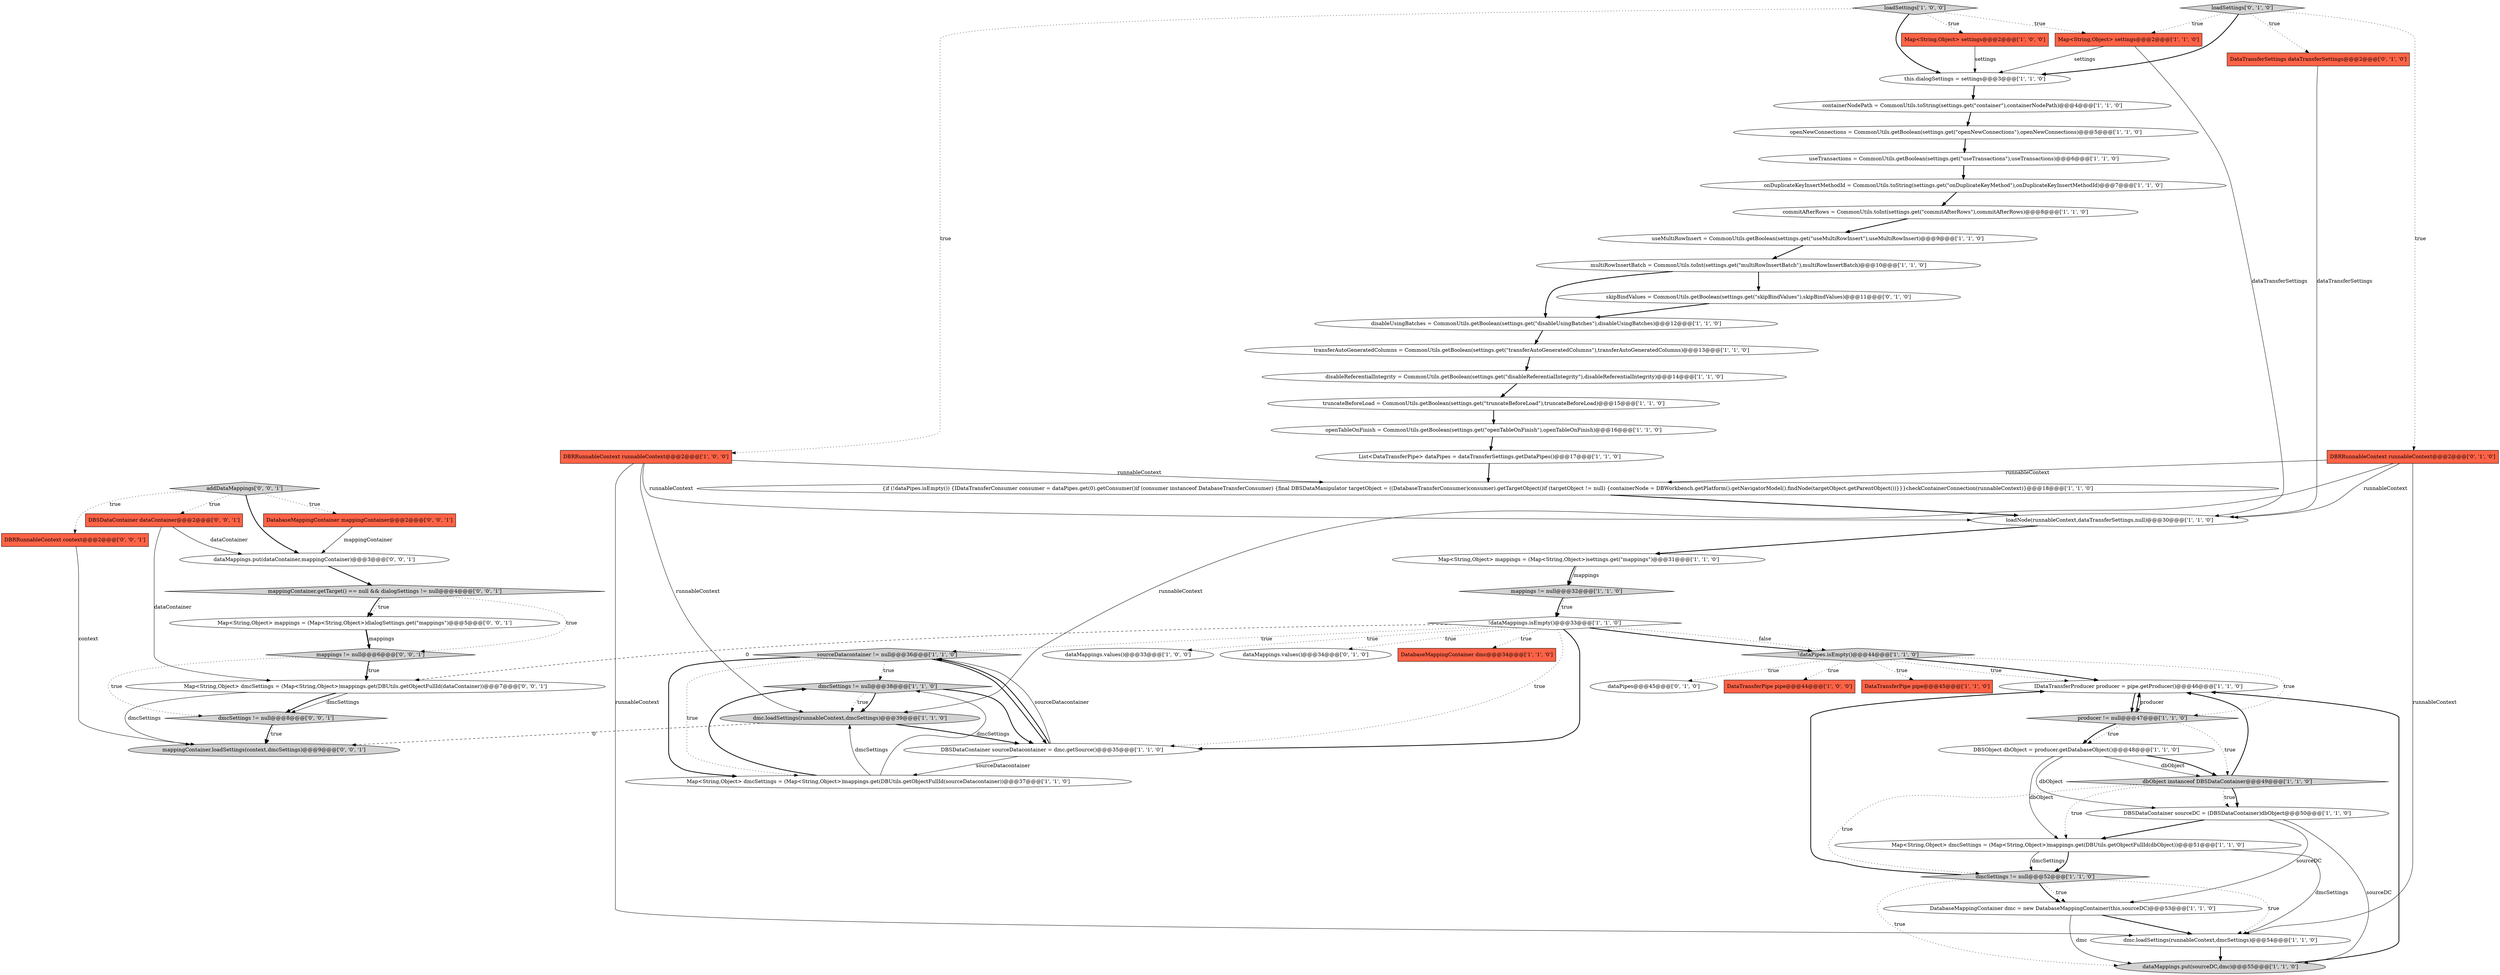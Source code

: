 digraph {
33 [style = filled, label = "disableUsingBatches = CommonUtils.getBoolean(settings.get(\"disableUsingBatches\"),disableUsingBatches)@@@12@@@['1', '1', '0']", fillcolor = white, shape = ellipse image = "AAA0AAABBB1BBB"];
4 [style = filled, label = "IDataTransferProducer producer = pipe.getProducer()@@@46@@@['1', '1', '0']", fillcolor = white, shape = ellipse image = "AAA0AAABBB1BBB"];
20 [style = filled, label = "dmcSettings != null@@@38@@@['1', '1', '0']", fillcolor = lightgray, shape = diamond image = "AAA0AAABBB1BBB"];
31 [style = filled, label = "truncateBeforeLoad = CommonUtils.getBoolean(settings.get(\"truncateBeforeLoad\"),truncateBeforeLoad)@@@15@@@['1', '1', '0']", fillcolor = white, shape = ellipse image = "AAA0AAABBB1BBB"];
28 [style = filled, label = "sourceDatacontainer != null@@@36@@@['1', '1', '0']", fillcolor = lightgray, shape = diamond image = "AAA0AAABBB1BBB"];
49 [style = filled, label = "dataMappings.put(dataContainer,mappingContainer)@@@3@@@['0', '0', '1']", fillcolor = white, shape = ellipse image = "AAA0AAABBB3BBB"];
21 [style = filled, label = "!dataPipes.isEmpty()@@@44@@@['1', '1', '0']", fillcolor = lightgray, shape = diamond image = "AAA0AAABBB1BBB"];
10 [style = filled, label = "dmc.loadSettings(runnableContext,dmcSettings)@@@54@@@['1', '1', '0']", fillcolor = white, shape = ellipse image = "AAA0AAABBB1BBB"];
40 [style = filled, label = "DatabaseMappingContainer dmc = new DatabaseMappingContainer(this,sourceDC)@@@53@@@['1', '1', '0']", fillcolor = white, shape = ellipse image = "AAA0AAABBB1BBB"];
30 [style = filled, label = "onDuplicateKeyInsertMethodId = CommonUtils.toString(settings.get(\"onDuplicateKeyMethod\"),onDuplicateKeyInsertMethodId)@@@7@@@['1', '1', '0']", fillcolor = white, shape = ellipse image = "AAA0AAABBB1BBB"];
55 [style = filled, label = "mappingContainer.loadSettings(context,dmcSettings)@@@9@@@['0', '0', '1']", fillcolor = lightgray, shape = ellipse image = "AAA0AAABBB3BBB"];
2 [style = filled, label = "Map<String,Object> mappings = (Map<String,Object>)settings.get(\"mappings\")@@@31@@@['1', '1', '0']", fillcolor = white, shape = ellipse image = "AAA0AAABBB1BBB"];
0 [style = filled, label = "dataMappings.values()@@@33@@@['1', '0', '0']", fillcolor = white, shape = ellipse image = "AAA0AAABBB1BBB"];
57 [style = filled, label = "DatabaseMappingContainer mappingContainer@@@2@@@['0', '0', '1']", fillcolor = tomato, shape = box image = "AAA0AAABBB3BBB"];
22 [style = filled, label = "mappings != null@@@32@@@['1', '1', '0']", fillcolor = lightgray, shape = diamond image = "AAA0AAABBB1BBB"];
58 [style = filled, label = "dmcSettings != null@@@8@@@['0', '0', '1']", fillcolor = lightgray, shape = diamond image = "AAA0AAABBB3BBB"];
29 [style = filled, label = "Map<String,Object> settings@@@2@@@['1', '1', '0']", fillcolor = tomato, shape = box image = "AAA0AAABBB1BBB"];
50 [style = filled, label = "Map<String,Object> dmcSettings = (Map<String,Object>)mappings.get(DBUtils.getObjectFullId(dataContainer))@@@7@@@['0', '0', '1']", fillcolor = white, shape = ellipse image = "AAA0AAABBB3BBB"];
48 [style = filled, label = "dataPipes@@@45@@@['0', '1', '0']", fillcolor = white, shape = ellipse image = "AAA0AAABBB2BBB"];
59 [style = filled, label = "addDataMappings['0', '0', '1']", fillcolor = lightgray, shape = diamond image = "AAA0AAABBB3BBB"];
9 [style = filled, label = "Map<String,Object> dmcSettings = (Map<String,Object>)mappings.get(DBUtils.getObjectFullId(sourceDatacontainer))@@@37@@@['1', '1', '0']", fillcolor = white, shape = ellipse image = "AAA0AAABBB1BBB"];
17 [style = filled, label = "transferAutoGeneratedColumns = CommonUtils.getBoolean(settings.get(\"transferAutoGeneratedColumns\"),transferAutoGeneratedColumns)@@@13@@@['1', '1', '0']", fillcolor = white, shape = ellipse image = "AAA0AAABBB1BBB"];
42 [style = filled, label = "this.dialogSettings = settings@@@3@@@['1', '1', '0']", fillcolor = white, shape = ellipse image = "AAA0AAABBB1BBB"];
43 [style = filled, label = "skipBindValues = CommonUtils.getBoolean(settings.get(\"skipBindValues\"),skipBindValues)@@@11@@@['0', '1', '0']", fillcolor = white, shape = ellipse image = "AAA1AAABBB2BBB"];
53 [style = filled, label = "mappings != null@@@6@@@['0', '0', '1']", fillcolor = lightgray, shape = diamond image = "AAA0AAABBB3BBB"];
25 [style = filled, label = "DBRRunnableContext runnableContext@@@2@@@['1', '0', '0']", fillcolor = tomato, shape = box image = "AAA0AAABBB1BBB"];
11 [style = filled, label = "List<DataTransferPipe> dataPipes = dataTransferSettings.getDataPipes()@@@17@@@['1', '1', '0']", fillcolor = white, shape = ellipse image = "AAA0AAABBB1BBB"];
56 [style = filled, label = "DBRRunnableContext context@@@2@@@['0', '0', '1']", fillcolor = tomato, shape = box image = "AAA0AAABBB3BBB"];
12 [style = filled, label = "Map<String,Object> dmcSettings = (Map<String,Object>)mappings.get(DBUtils.getObjectFullId(dbObject))@@@51@@@['1', '1', '0']", fillcolor = white, shape = ellipse image = "AAA0AAABBB1BBB"];
15 [style = filled, label = "openTableOnFinish = CommonUtils.getBoolean(settings.get(\"openTableOnFinish\"),openTableOnFinish)@@@16@@@['1', '1', '0']", fillcolor = white, shape = ellipse image = "AAA0AAABBB1BBB"];
37 [style = filled, label = "openNewConnections = CommonUtils.getBoolean(settings.get(\"openNewConnections\"),openNewConnections)@@@5@@@['1', '1', '0']", fillcolor = white, shape = ellipse image = "AAA0AAABBB1BBB"];
45 [style = filled, label = "loadSettings['0', '1', '0']", fillcolor = lightgray, shape = diamond image = "AAA0AAABBB2BBB"];
32 [style = filled, label = "dmc.loadSettings(runnableContext,dmcSettings)@@@39@@@['1', '1', '0']", fillcolor = lightgray, shape = ellipse image = "AAA0AAABBB1BBB"];
26 [style = filled, label = "commitAfterRows = CommonUtils.toInt(settings.get(\"commitAfterRows\"),commitAfterRows)@@@8@@@['1', '1', '0']", fillcolor = white, shape = ellipse image = "AAA0AAABBB1BBB"];
54 [style = filled, label = "DBSDataContainer dataContainer@@@2@@@['0', '0', '1']", fillcolor = tomato, shape = box image = "AAA0AAABBB3BBB"];
38 [style = filled, label = "!dataMappings.isEmpty()@@@33@@@['1', '1', '0']", fillcolor = white, shape = diamond image = "AAA0AAABBB1BBB"];
36 [style = filled, label = "useMultiRowInsert = CommonUtils.getBoolean(settings.get(\"useMultiRowInsert\"),useMultiRowInsert)@@@9@@@['1', '1', '0']", fillcolor = white, shape = ellipse image = "AAA0AAABBB1BBB"];
44 [style = filled, label = "dataMappings.values()@@@34@@@['0', '1', '0']", fillcolor = white, shape = ellipse image = "AAA0AAABBB2BBB"];
6 [style = filled, label = "useTransactions = CommonUtils.getBoolean(settings.get(\"useTransactions\"),useTransactions)@@@6@@@['1', '1', '0']", fillcolor = white, shape = ellipse image = "AAA0AAABBB1BBB"];
13 [style = filled, label = "Map<String,Object> settings@@@2@@@['1', '0', '0']", fillcolor = tomato, shape = box image = "AAA0AAABBB1BBB"];
34 [style = filled, label = "dmcSettings != null@@@52@@@['1', '1', '0']", fillcolor = lightgray, shape = diamond image = "AAA0AAABBB1BBB"];
24 [style = filled, label = "DBSObject dbObject = producer.getDatabaseObject()@@@48@@@['1', '1', '0']", fillcolor = white, shape = ellipse image = "AAA0AAABBB1BBB"];
14 [style = filled, label = "DatabaseMappingContainer dmc@@@34@@@['1', '1', '0']", fillcolor = tomato, shape = box image = "AAA0AAABBB1BBB"];
41 [style = filled, label = "DBSDataContainer sourceDC = (DBSDataContainer)dbObject@@@50@@@['1', '1', '0']", fillcolor = white, shape = ellipse image = "AAA0AAABBB1BBB"];
8 [style = filled, label = "DBSDataContainer sourceDatacontainer = dmc.getSource()@@@35@@@['1', '1', '0']", fillcolor = white, shape = ellipse image = "AAA0AAABBB1BBB"];
46 [style = filled, label = "DBRRunnableContext runnableContext@@@2@@@['0', '1', '0']", fillcolor = tomato, shape = box image = "AAA0AAABBB2BBB"];
5 [style = filled, label = "DataTransferPipe pipe@@@44@@@['1', '0', '0']", fillcolor = tomato, shape = box image = "AAA0AAABBB1BBB"];
19 [style = filled, label = "DataTransferPipe pipe@@@45@@@['1', '1', '0']", fillcolor = tomato, shape = box image = "AAA0AAABBB1BBB"];
47 [style = filled, label = "DataTransferSettings dataTransferSettings@@@2@@@['0', '1', '0']", fillcolor = tomato, shape = box image = "AAA0AAABBB2BBB"];
7 [style = filled, label = "multiRowInsertBatch = CommonUtils.toInt(settings.get(\"multiRowInsertBatch\"),multiRowInsertBatch)@@@10@@@['1', '1', '0']", fillcolor = white, shape = ellipse image = "AAA0AAABBB1BBB"];
51 [style = filled, label = "Map<String,Object> mappings = (Map<String,Object>)dialogSettings.get(\"mappings\")@@@5@@@['0', '0', '1']", fillcolor = white, shape = ellipse image = "AAA0AAABBB3BBB"];
52 [style = filled, label = "mappingContainer.getTarget() == null && dialogSettings != null@@@4@@@['0', '0', '1']", fillcolor = lightgray, shape = diamond image = "AAA0AAABBB3BBB"];
23 [style = filled, label = "loadNode(runnableContext,dataTransferSettings,null)@@@30@@@['1', '1', '0']", fillcolor = white, shape = ellipse image = "AAA0AAABBB1BBB"];
3 [style = filled, label = "dbObject instanceof DBSDataContainer@@@49@@@['1', '1', '0']", fillcolor = lightgray, shape = diamond image = "AAA0AAABBB1BBB"];
1 [style = filled, label = "producer != null@@@47@@@['1', '1', '0']", fillcolor = lightgray, shape = diamond image = "AAA0AAABBB1BBB"];
27 [style = filled, label = "disableReferentialIntegrity = CommonUtils.getBoolean(settings.get(\"disableReferentialIntegrity\"),disableReferentialIntegrity)@@@14@@@['1', '1', '0']", fillcolor = white, shape = ellipse image = "AAA0AAABBB1BBB"];
39 [style = filled, label = "dataMappings.put(sourceDC,dmc)@@@55@@@['1', '1', '0']", fillcolor = lightgray, shape = ellipse image = "AAA0AAABBB1BBB"];
16 [style = filled, label = "loadSettings['1', '0', '0']", fillcolor = lightgray, shape = diamond image = "AAA0AAABBB1BBB"];
18 [style = filled, label = "containerNodePath = CommonUtils.toString(settings.get(\"container\"),containerNodePath)@@@4@@@['1', '1', '0']", fillcolor = white, shape = ellipse image = "AAA0AAABBB1BBB"];
35 [style = filled, label = "{if (!dataPipes.isEmpty()) {IDataTransferConsumer consumer = dataPipes.get(0).getConsumer()if (consumer instanceof DatabaseTransferConsumer) {final DBSDataManipulator targetObject = ((DatabaseTransferConsumer)consumer).getTargetObject()if (targetObject != null) {containerNode = DBWorkbench.getPlatform().getNavigatorModel().findNode(targetObject.getParentObject())}}}checkContainerConnection(runnableContext)}@@@18@@@['1', '1', '0']", fillcolor = white, shape = ellipse image = "AAA0AAABBB1BBB"];
9->32 [style = solid, label="dmcSettings"];
3->12 [style = dotted, label="true"];
46->10 [style = solid, label="runnableContext"];
23->2 [style = bold, label=""];
20->32 [style = dotted, label="true"];
58->55 [style = bold, label=""];
42->18 [style = bold, label=""];
34->40 [style = dotted, label="true"];
38->8 [style = bold, label=""];
54->50 [style = solid, label="dataContainer"];
10->39 [style = bold, label=""];
38->21 [style = dotted, label="false"];
25->10 [style = solid, label="runnableContext"];
59->49 [style = bold, label=""];
9->20 [style = solid, label="dmcSettings"];
33->17 [style = bold, label=""];
22->38 [style = dotted, label="true"];
21->48 [style = dotted, label="true"];
21->5 [style = dotted, label="true"];
24->3 [style = solid, label="dbObject"];
29->42 [style = solid, label="settings"];
4->1 [style = solid, label="producer"];
59->56 [style = dotted, label="true"];
34->4 [style = bold, label=""];
32->55 [style = dashed, label="0"];
1->24 [style = dotted, label="true"];
36->7 [style = bold, label=""];
25->32 [style = solid, label="runnableContext"];
49->52 [style = bold, label=""];
38->8 [style = dotted, label="true"];
16->29 [style = dotted, label="true"];
46->23 [style = solid, label="runnableContext"];
45->47 [style = dotted, label="true"];
21->4 [style = bold, label=""];
30->26 [style = bold, label=""];
17->27 [style = bold, label=""];
26->36 [style = bold, label=""];
12->34 [style = solid, label="dmcSettings"];
25->23 [style = solid, label="runnableContext"];
9->20 [style = bold, label=""];
20->32 [style = bold, label=""];
53->50 [style = dotted, label="true"];
8->9 [style = solid, label="sourceDatacontainer"];
28->8 [style = bold, label=""];
12->34 [style = bold, label=""];
24->12 [style = solid, label="dbObject"];
34->39 [style = dotted, label="true"];
4->1 [style = bold, label=""];
50->58 [style = solid, label="dmcSettings"];
52->51 [style = bold, label=""];
34->10 [style = dotted, label="true"];
59->57 [style = dotted, label="true"];
38->44 [style = dotted, label="true"];
38->28 [style = dotted, label="true"];
11->35 [style = bold, label=""];
41->40 [style = solid, label="sourceDC"];
35->23 [style = bold, label=""];
1->4 [style = bold, label=""];
25->35 [style = solid, label="runnableContext"];
31->15 [style = bold, label=""];
43->33 [style = bold, label=""];
53->50 [style = bold, label=""];
28->9 [style = bold, label=""];
38->14 [style = dotted, label="true"];
22->38 [style = bold, label=""];
53->58 [style = dotted, label="true"];
12->10 [style = solid, label="dmcSettings"];
29->23 [style = solid, label="dataTransferSettings"];
40->39 [style = solid, label="dmc"];
7->33 [style = bold, label=""];
56->55 [style = solid, label="context"];
7->43 [style = bold, label=""];
21->1 [style = dotted, label="true"];
45->29 [style = dotted, label="true"];
50->55 [style = solid, label="dmcSettings"];
20->8 [style = bold, label=""];
1->24 [style = bold, label=""];
16->42 [style = bold, label=""];
47->23 [style = solid, label="dataTransferSettings"];
38->21 [style = bold, label=""];
1->3 [style = dotted, label="true"];
50->58 [style = bold, label=""];
15->11 [style = bold, label=""];
8->28 [style = solid, label="sourceDatacontainer"];
32->8 [style = bold, label=""];
51->53 [style = solid, label="mappings"];
24->3 [style = bold, label=""];
52->53 [style = dotted, label="true"];
59->54 [style = dotted, label="true"];
24->41 [style = solid, label="dbObject"];
38->0 [style = dotted, label="true"];
39->4 [style = bold, label=""];
52->51 [style = dotted, label="true"];
27->31 [style = bold, label=""];
6->30 [style = bold, label=""];
3->4 [style = bold, label=""];
58->55 [style = dotted, label="true"];
46->35 [style = solid, label="runnableContext"];
3->41 [style = dotted, label="true"];
2->22 [style = solid, label="mappings"];
41->39 [style = solid, label="sourceDC"];
51->53 [style = bold, label=""];
34->40 [style = bold, label=""];
16->13 [style = dotted, label="true"];
46->32 [style = solid, label="runnableContext"];
41->12 [style = bold, label=""];
54->49 [style = solid, label="dataContainer"];
40->10 [style = bold, label=""];
28->20 [style = dotted, label="true"];
45->42 [style = bold, label=""];
37->6 [style = bold, label=""];
2->22 [style = bold, label=""];
8->28 [style = bold, label=""];
13->42 [style = solid, label="settings"];
21->19 [style = dotted, label="true"];
57->49 [style = solid, label="mappingContainer"];
3->41 [style = bold, label=""];
18->37 [style = bold, label=""];
3->34 [style = dotted, label="true"];
16->25 [style = dotted, label="true"];
45->46 [style = dotted, label="true"];
28->9 [style = dotted, label="true"];
21->4 [style = dotted, label="true"];
38->50 [style = dashed, label="0"];
}
